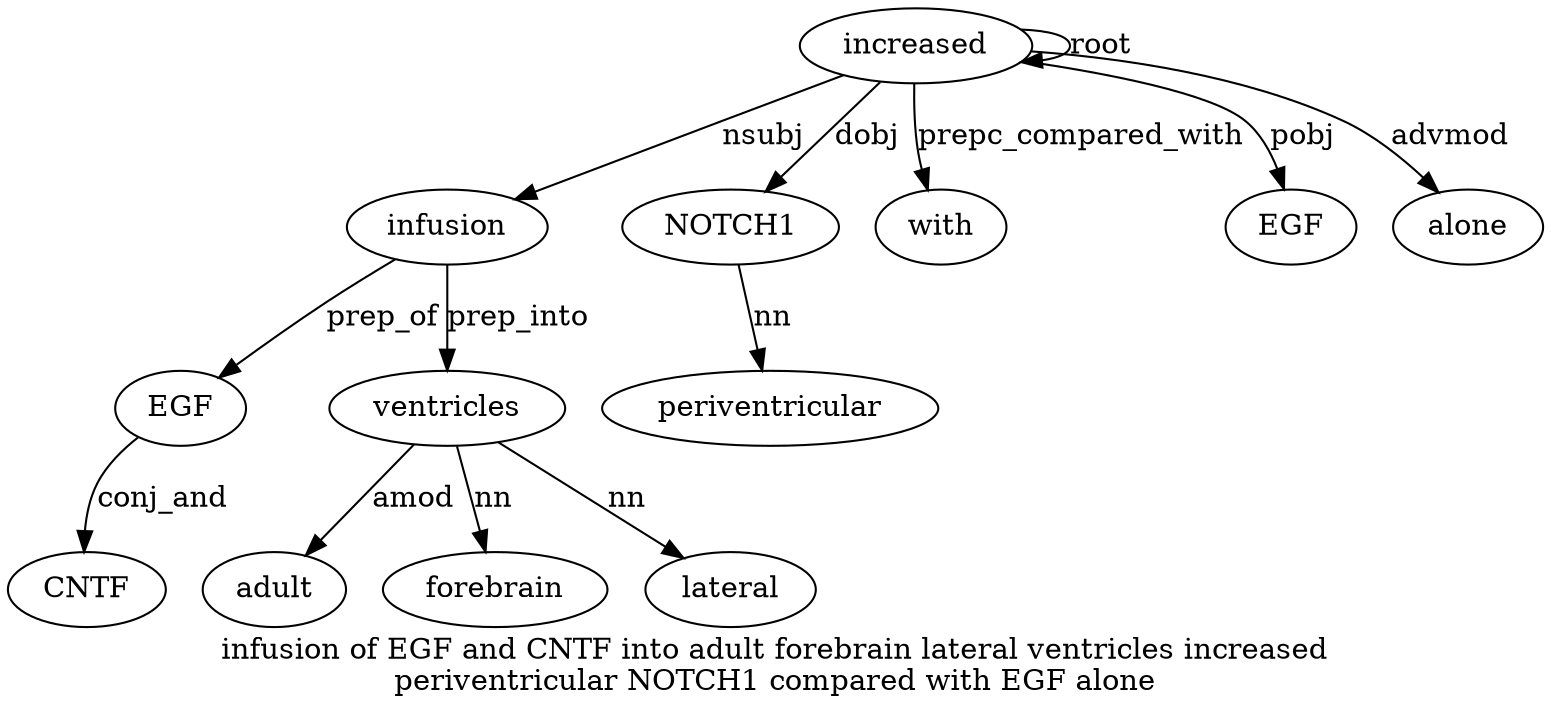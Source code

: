 digraph "infusion of EGF and CNTF into adult forebrain lateral ventricles increased periventricular NOTCH1 compared with EGF alone" {
label="infusion of EGF and CNTF into adult forebrain lateral ventricles increased
periventricular NOTCH1 compared with EGF alone";
increased11 [style=filled, fillcolor=white, label=increased];
infusion1 [style=filled, fillcolor=white, label=infusion];
increased11 -> infusion1  [label=nsubj];
EGF3 [style=filled, fillcolor=white, label=EGF];
infusion1 -> EGF3  [label=prep_of];
CNTF5 [style=filled, fillcolor=white, label=CNTF];
EGF3 -> CNTF5  [label=conj_and];
ventricles10 [style=filled, fillcolor=white, label=ventricles];
adult7 [style=filled, fillcolor=white, label=adult];
ventricles10 -> adult7  [label=amod];
forebrain8 [style=filled, fillcolor=white, label=forebrain];
ventricles10 -> forebrain8  [label=nn];
lateral9 [style=filled, fillcolor=white, label=lateral];
ventricles10 -> lateral9  [label=nn];
infusion1 -> ventricles10  [label=prep_into];
increased11 -> increased11  [label=root];
NOTCH113 [style=filled, fillcolor=white, label=NOTCH1];
periventricular12 [style=filled, fillcolor=white, label=periventricular];
NOTCH113 -> periventricular12  [label=nn];
increased11 -> NOTCH113  [label=dobj];
with15 [style=filled, fillcolor=white, label=with];
increased11 -> with15  [label=prepc_compared_with];
EGF16 [style=filled, fillcolor=white, label=EGF];
increased11 -> EGF16  [label=pobj];
alone17 [style=filled, fillcolor=white, label=alone];
increased11 -> alone17  [label=advmod];
}

